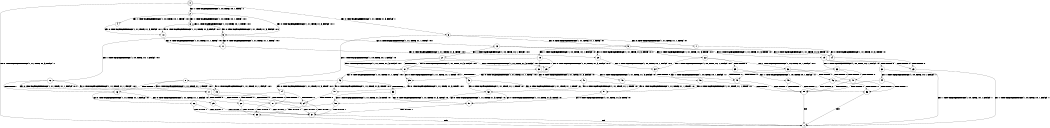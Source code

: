digraph BCG {
size = "7, 10.5";
center = TRUE;
node [shape = circle];
0 [peripheries = 2];
0 -> 1 [label = "EX !0 !ATOMIC_EXCH_BRANCH (1, +1, TRUE, +1, 3, FALSE) !::"];
0 -> 2 [label = "EX !1 !ATOMIC_EXCH_BRANCH (1, +0, TRUE, +0, 1, TRUE) !::"];
0 -> 3 [label = "EX !0 !ATOMIC_EXCH_BRANCH (1, +1, TRUE, +1, 3, FALSE) !::"];
2 -> 4 [label = "EX !1 !ATOMIC_EXCH_BRANCH (1, +0, TRUE, +0, 1, TRUE) !:0:1:"];
2 -> 5 [label = "EX !0 !ATOMIC_EXCH_BRANCH (1, +1, TRUE, +1, 3, FALSE) !:0:1:"];
2 -> 6 [label = "EX !1 !ATOMIC_EXCH_BRANCH (1, +0, TRUE, +0, 1, TRUE) !:0:1:"];
3 -> 7 [label = "EX !0 !ATOMIC_EXCH_BRANCH (1, +1, TRUE, +1, 1, TRUE) !:0:"];
3 -> 8 [label = "EX !1 !ATOMIC_EXCH_BRANCH (1, +0, TRUE, +0, 1, FALSE) !:0:"];
3 -> 9 [label = "EX !0 !ATOMIC_EXCH_BRANCH (1, +1, TRUE, +1, 1, TRUE) !:0:"];
4 -> 10 [label = "EX !0 !ATOMIC_EXCH_BRANCH (1, +1, TRUE, +1, 3, FALSE) !:0:1:"];
5 -> 11 [label = "EX !0 !ATOMIC_EXCH_BRANCH (1, +1, TRUE, +1, 1, TRUE) !:0:1:"];
5 -> 12 [label = "EX !1 !ATOMIC_EXCH_BRANCH (1, +0, TRUE, +0, 1, FALSE) !:0:1:"];
5 -> 13 [label = "EX !0 !ATOMIC_EXCH_BRANCH (1, +1, TRUE, +1, 1, TRUE) !:0:1:"];
6 -> 10 [label = "EX !0 !ATOMIC_EXCH_BRANCH (1, +1, TRUE, +1, 3, FALSE) !:0:1:"];
6 -> 5 [label = "EX !0 !ATOMIC_EXCH_BRANCH (1, +1, TRUE, +1, 3, FALSE) !:0:1:"];
6 -> 6 [label = "EX !1 !ATOMIC_EXCH_BRANCH (1, +0, TRUE, +0, 1, TRUE) !:0:1:"];
7 -> 14 [label = "EX !0 !ATOMIC_EXCH_BRANCH (1, +1, TRUE, +1, 3, TRUE) !:0:"];
8 -> 15 [label = "EX !0 !ATOMIC_EXCH_BRANCH (1, +1, TRUE, +1, 1, FALSE) !:0:1:"];
8 -> 16 [label = "TERMINATE !1"];
8 -> 17 [label = "EX !0 !ATOMIC_EXCH_BRANCH (1, +1, TRUE, +1, 1, FALSE) !:0:1:"];
9 -> 14 [label = "EX !0 !ATOMIC_EXCH_BRANCH (1, +1, TRUE, +1, 3, TRUE) !:0:"];
9 -> 18 [label = "EX !1 !ATOMIC_EXCH_BRANCH (1, +0, TRUE, +0, 1, FALSE) !:0:"];
9 -> 19 [label = "EX !0 !ATOMIC_EXCH_BRANCH (1, +1, TRUE, +1, 3, TRUE) !:0:"];
10 -> 11 [label = "EX !0 !ATOMIC_EXCH_BRANCH (1, +1, TRUE, +1, 1, TRUE) !:0:1:"];
11 -> 20 [label = "EX !0 !ATOMIC_EXCH_BRANCH (1, +1, TRUE, +1, 3, TRUE) !:0:1:"];
12 -> 15 [label = "EX !0 !ATOMIC_EXCH_BRANCH (1, +1, TRUE, +1, 1, FALSE) !:0:1:"];
12 -> 16 [label = "TERMINATE !1"];
12 -> 17 [label = "EX !0 !ATOMIC_EXCH_BRANCH (1, +1, TRUE, +1, 1, FALSE) !:0:1:"];
13 -> 20 [label = "EX !0 !ATOMIC_EXCH_BRANCH (1, +1, TRUE, +1, 3, TRUE) !:0:1:"];
13 -> 21 [label = "EX !1 !ATOMIC_EXCH_BRANCH (1, +0, TRUE, +0, 1, FALSE) !:0:1:"];
13 -> 22 [label = "EX !0 !ATOMIC_EXCH_BRANCH (1, +1, TRUE, +1, 3, TRUE) !:0:1:"];
14 -> 23 [label = "TERMINATE !0"];
15 -> 24 [label = "TERMINATE !0"];
16 -> 25 [label = "EX !0 !ATOMIC_EXCH_BRANCH (1, +1, TRUE, +1, 1, FALSE) !:0:"];
16 -> 26 [label = "EX !0 !ATOMIC_EXCH_BRANCH (1, +1, TRUE, +1, 1, FALSE) !:0:"];
17 -> 24 [label = "TERMINATE !0"];
17 -> 27 [label = "TERMINATE !1"];
17 -> 28 [label = "TERMINATE !0"];
18 -> 29 [label = "EX !0 !ATOMIC_EXCH_BRANCH (1, +1, TRUE, +1, 3, FALSE) !:0:1:"];
18 -> 30 [label = "TERMINATE !1"];
18 -> 31 [label = "EX !0 !ATOMIC_EXCH_BRANCH (1, +1, TRUE, +1, 3, FALSE) !:0:1:"];
19 -> 23 [label = "TERMINATE !0"];
19 -> 32 [label = "TERMINATE !0"];
19 -> 33 [label = "EX !1 !ATOMIC_EXCH_BRANCH (1, +0, TRUE, +0, 1, FALSE) !:0:"];
20 -> 34 [label = "EX !1 !ATOMIC_EXCH_BRANCH (1, +0, TRUE, +0, 1, FALSE) !:0:1:"];
21 -> 29 [label = "EX !0 !ATOMIC_EXCH_BRANCH (1, +1, TRUE, +1, 3, FALSE) !:0:1:"];
21 -> 30 [label = "TERMINATE !1"];
21 -> 31 [label = "EX !0 !ATOMIC_EXCH_BRANCH (1, +1, TRUE, +1, 3, FALSE) !:0:1:"];
22 -> 34 [label = "EX !1 !ATOMIC_EXCH_BRANCH (1, +0, TRUE, +0, 1, FALSE) !:0:1:"];
22 -> 35 [label = "TERMINATE !0"];
22 -> 36 [label = "EX !1 !ATOMIC_EXCH_BRANCH (1, +0, TRUE, +0, 1, FALSE) !:0:1:"];
23 -> 1 [label = "EX !1 !ATOMIC_EXCH_BRANCH (1, +0, TRUE, +0, 1, FALSE) !::"];
24 -> 37 [label = "TERMINATE !1"];
25 -> 37 [label = "TERMINATE !0"];
26 -> 37 [label = "TERMINATE !0"];
26 -> 38 [label = "TERMINATE !0"];
27 -> 37 [label = "TERMINATE !0"];
27 -> 38 [label = "TERMINATE !0"];
28 -> 37 [label = "TERMINATE !1"];
28 -> 38 [label = "TERMINATE !1"];
29 -> 39 [label = "EX !0 !ATOMIC_EXCH_BRANCH (1, +1, TRUE, +1, 1, TRUE) !:0:1:"];
30 -> 40 [label = "EX !0 !ATOMIC_EXCH_BRANCH (1, +1, TRUE, +1, 3, FALSE) !:0:"];
30 -> 41 [label = "EX !0 !ATOMIC_EXCH_BRANCH (1, +1, TRUE, +1, 3, FALSE) !:0:"];
31 -> 39 [label = "EX !0 !ATOMIC_EXCH_BRANCH (1, +1, TRUE, +1, 1, TRUE) !:0:1:"];
31 -> 42 [label = "TERMINATE !1"];
31 -> 43 [label = "EX !0 !ATOMIC_EXCH_BRANCH (1, +1, TRUE, +1, 1, TRUE) !:0:1:"];
32 -> 1 [label = "EX !1 !ATOMIC_EXCH_BRANCH (1, +0, TRUE, +0, 1, FALSE) !::"];
32 -> 44 [label = "EX !1 !ATOMIC_EXCH_BRANCH (1, +0, TRUE, +0, 1, FALSE) !::"];
33 -> 45 [label = "TERMINATE !0"];
33 -> 46 [label = "TERMINATE !1"];
33 -> 47 [label = "TERMINATE !0"];
34 -> 45 [label = "TERMINATE !0"];
35 -> 48 [label = "EX !1 !ATOMIC_EXCH_BRANCH (1, +0, TRUE, +0, 1, FALSE) !:1:"];
35 -> 49 [label = "EX !1 !ATOMIC_EXCH_BRANCH (1, +0, TRUE, +0, 1, FALSE) !:1:"];
36 -> 45 [label = "TERMINATE !0"];
36 -> 46 [label = "TERMINATE !1"];
36 -> 47 [label = "TERMINATE !0"];
37 -> 1 [label = "exit"];
38 -> 1 [label = "exit"];
39 -> 50 [label = "EX !0 !ATOMIC_EXCH_BRANCH (1, +1, TRUE, +1, 3, TRUE) !:0:1:"];
40 -> 51 [label = "EX !0 !ATOMIC_EXCH_BRANCH (1, +1, TRUE, +1, 1, TRUE) !:0:"];
41 -> 51 [label = "EX !0 !ATOMIC_EXCH_BRANCH (1, +1, TRUE, +1, 1, TRUE) !:0:"];
41 -> 52 [label = "EX !0 !ATOMIC_EXCH_BRANCH (1, +1, TRUE, +1, 1, TRUE) !:0:"];
42 -> 51 [label = "EX !0 !ATOMIC_EXCH_BRANCH (1, +1, TRUE, +1, 1, TRUE) !:0:"];
42 -> 52 [label = "EX !0 !ATOMIC_EXCH_BRANCH (1, +1, TRUE, +1, 1, TRUE) !:0:"];
43 -> 50 [label = "EX !0 !ATOMIC_EXCH_BRANCH (1, +1, TRUE, +1, 3, TRUE) !:0:1:"];
43 -> 53 [label = "TERMINATE !1"];
43 -> 54 [label = "EX !0 !ATOMIC_EXCH_BRANCH (1, +1, TRUE, +1, 3, TRUE) !:0:1:"];
44 -> 55 [label = "TERMINATE !1"];
44 -> 56 [label = "TERMINATE !1"];
45 -> 55 [label = "TERMINATE !1"];
46 -> 55 [label = "TERMINATE !0"];
46 -> 56 [label = "TERMINATE !0"];
47 -> 55 [label = "TERMINATE !1"];
47 -> 56 [label = "TERMINATE !1"];
48 -> 55 [label = "TERMINATE !1"];
49 -> 55 [label = "TERMINATE !1"];
49 -> 56 [label = "TERMINATE !1"];
50 -> 24 [label = "TERMINATE !0"];
51 -> 57 [label = "EX !0 !ATOMIC_EXCH_BRANCH (1, +1, TRUE, +1, 3, TRUE) !:0:"];
52 -> 57 [label = "EX !0 !ATOMIC_EXCH_BRANCH (1, +1, TRUE, +1, 3, TRUE) !:0:"];
52 -> 58 [label = "EX !0 !ATOMIC_EXCH_BRANCH (1, +1, TRUE, +1, 3, TRUE) !:0:"];
53 -> 57 [label = "EX !0 !ATOMIC_EXCH_BRANCH (1, +1, TRUE, +1, 3, TRUE) !:0:"];
53 -> 58 [label = "EX !0 !ATOMIC_EXCH_BRANCH (1, +1, TRUE, +1, 3, TRUE) !:0:"];
54 -> 24 [label = "TERMINATE !0"];
54 -> 27 [label = "TERMINATE !1"];
54 -> 28 [label = "TERMINATE !0"];
55 -> 1 [label = "exit"];
56 -> 1 [label = "exit"];
57 -> 37 [label = "TERMINATE !0"];
58 -> 37 [label = "TERMINATE !0"];
58 -> 38 [label = "TERMINATE !0"];
}
